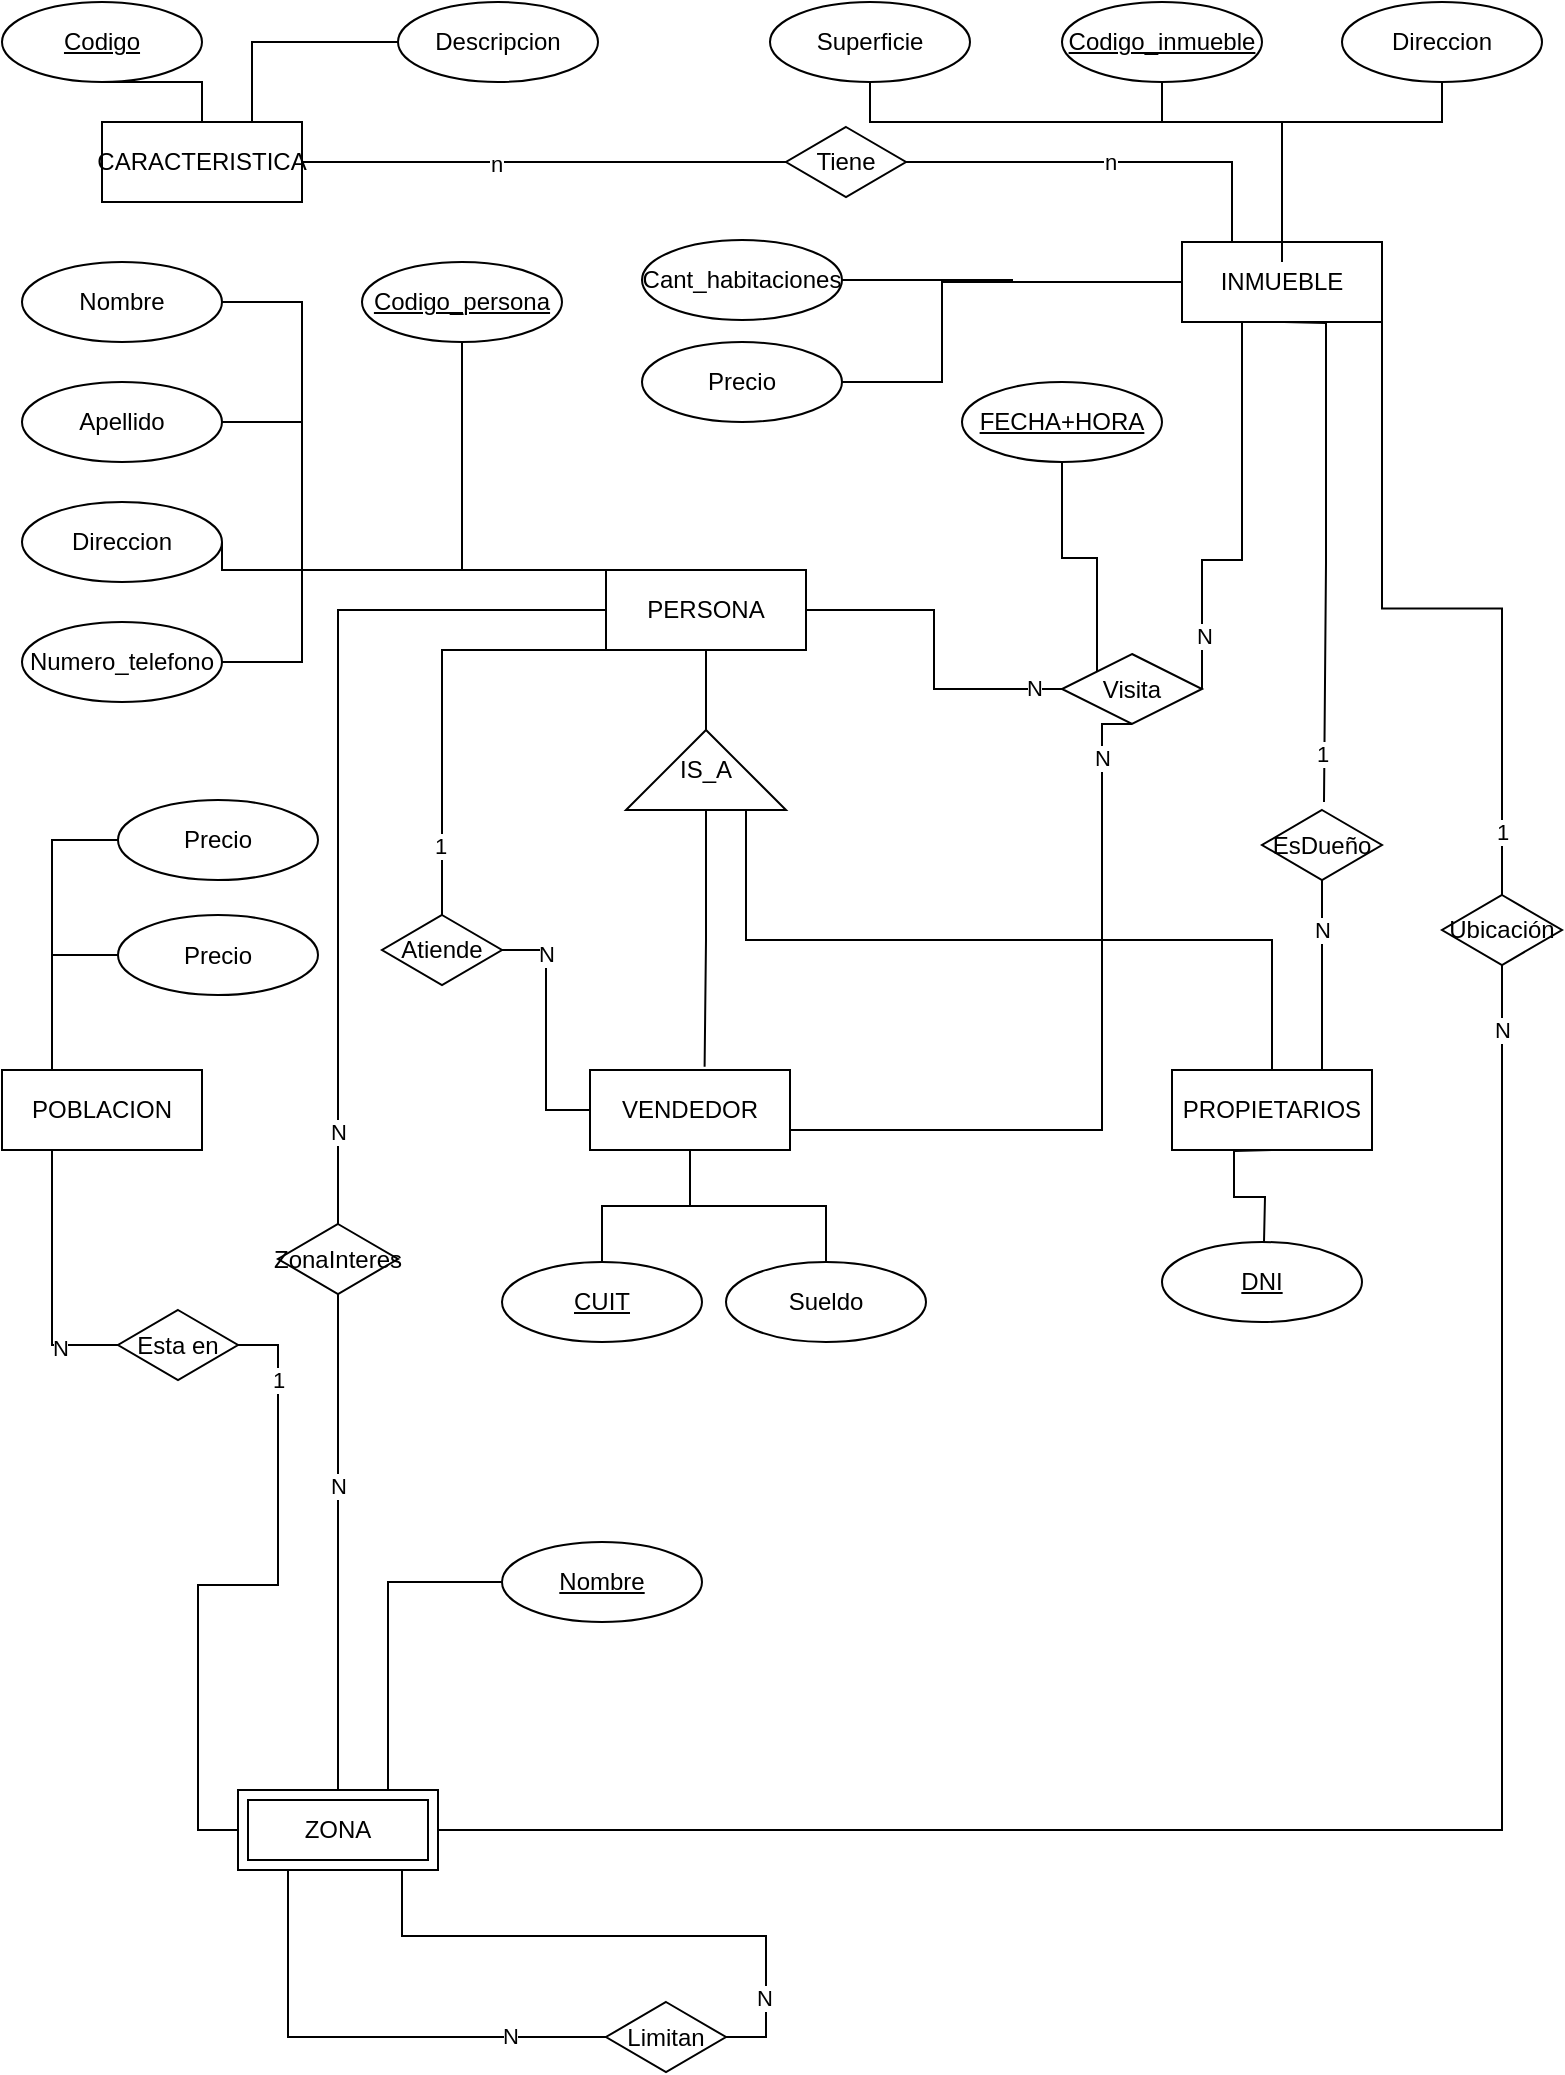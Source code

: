 <mxfile version="20.3.2" type="github">
  <diagram id="NP_N8qcr2ltZjCvs1rOz" name="Página-1">
    <mxGraphModel dx="368" dy="374" grid="1" gridSize="10" guides="1" tooltips="1" connect="1" arrows="1" fold="1" page="1" pageScale="1" pageWidth="827" pageHeight="1169" math="0" shadow="0">
      <root>
        <mxCell id="0" />
        <mxCell id="1" parent="0" />
        <mxCell id="-dudKcpXVjMrAc98z6ol-25" value="n" style="edgeStyle=orthogonalEdgeStyle;rounded=0;orthogonalLoop=1;jettySize=auto;html=1;exitX=0.25;exitY=0;exitDx=0;exitDy=0;entryX=1;entryY=0.5;entryDx=0;entryDy=0;endArrow=none;endFill=0;" parent="1" source="-dudKcpXVjMrAc98z6ol-9" target="-dudKcpXVjMrAc98z6ol-24" edge="1">
          <mxGeometry relative="1" as="geometry" />
        </mxCell>
        <mxCell id="XaBfqdG4gY9P0W9cDJJ9-8" style="edgeStyle=orthogonalEdgeStyle;rounded=0;orthogonalLoop=1;jettySize=auto;html=1;exitX=0.5;exitY=1;exitDx=0;exitDy=0;endArrow=none;endFill=0;" edge="1" parent="1">
          <mxGeometry relative="1" as="geometry">
            <mxPoint x="671" y="180" as="sourcePoint" />
            <mxPoint x="691" y="420" as="targetPoint" />
          </mxGeometry>
        </mxCell>
        <mxCell id="XaBfqdG4gY9P0W9cDJJ9-56" value="1" style="edgeLabel;html=1;align=center;verticalAlign=middle;resizable=0;points=[];" vertex="1" connectable="0" parent="XaBfqdG4gY9P0W9cDJJ9-8">
          <mxGeometry x="0.812" y="-1" relative="1" as="geometry">
            <mxPoint as="offset" />
          </mxGeometry>
        </mxCell>
        <mxCell id="XaBfqdG4gY9P0W9cDJJ9-15" style="edgeStyle=orthogonalEdgeStyle;rounded=0;orthogonalLoop=1;jettySize=auto;html=1;exitX=1;exitY=1;exitDx=0;exitDy=0;endArrow=none;endFill=0;" edge="1" parent="1" source="-dudKcpXVjMrAc98z6ol-9" target="XaBfqdG4gY9P0W9cDJJ9-14">
          <mxGeometry relative="1" as="geometry" />
        </mxCell>
        <mxCell id="XaBfqdG4gY9P0W9cDJJ9-50" value="1" style="edgeLabel;html=1;align=center;verticalAlign=middle;resizable=0;points=[];" vertex="1" connectable="0" parent="XaBfqdG4gY9P0W9cDJJ9-15">
          <mxGeometry x="0.769" y="-1" relative="1" as="geometry">
            <mxPoint x="1" y="8" as="offset" />
          </mxGeometry>
        </mxCell>
        <mxCell id="XaBfqdG4gY9P0W9cDJJ9-62" style="edgeStyle=orthogonalEdgeStyle;rounded=0;orthogonalLoop=1;jettySize=auto;html=1;exitX=0.5;exitY=0;exitDx=0;exitDy=0;entryX=0.5;entryY=1;entryDx=0;entryDy=0;endArrow=none;endFill=0;" edge="1" parent="1" source="-dudKcpXVjMrAc98z6ol-9" target="XaBfqdG4gY9P0W9cDJJ9-59">
          <mxGeometry relative="1" as="geometry">
            <Array as="points">
              <mxPoint x="670" y="80" />
              <mxPoint x="464" y="80" />
            </Array>
          </mxGeometry>
        </mxCell>
        <mxCell id="XaBfqdG4gY9P0W9cDJJ9-65" style="edgeStyle=orthogonalEdgeStyle;rounded=0;orthogonalLoop=1;jettySize=auto;html=1;exitX=0;exitY=0.5;exitDx=0;exitDy=0;entryX=1;entryY=0.5;entryDx=0;entryDy=0;endArrow=none;endFill=0;" edge="1" parent="1" source="-dudKcpXVjMrAc98z6ol-9" target="XaBfqdG4gY9P0W9cDJJ9-61">
          <mxGeometry relative="1" as="geometry" />
        </mxCell>
        <mxCell id="-dudKcpXVjMrAc98z6ol-9" value="INMUEBLE" style="whiteSpace=wrap;html=1;align=center;" parent="1" vertex="1">
          <mxGeometry x="620" y="140" width="100" height="40" as="geometry" />
        </mxCell>
        <mxCell id="XaBfqdG4gY9P0W9cDJJ9-22" value="N" style="edgeStyle=orthogonalEdgeStyle;rounded=0;orthogonalLoop=1;jettySize=auto;html=1;exitX=0;exitY=0.5;exitDx=0;exitDy=0;entryX=0.5;entryY=0;entryDx=0;entryDy=0;endArrow=none;endFill=0;" edge="1" parent="1" source="-dudKcpXVjMrAc98z6ol-28" target="XaBfqdG4gY9P0W9cDJJ9-21">
          <mxGeometry x="0.792" relative="1" as="geometry">
            <mxPoint as="offset" />
          </mxGeometry>
        </mxCell>
        <mxCell id="XaBfqdG4gY9P0W9cDJJ9-10" style="edgeStyle=orthogonalEdgeStyle;rounded=0;orthogonalLoop=1;jettySize=auto;html=1;exitX=0.25;exitY=1;exitDx=0;exitDy=0;entryX=0;entryY=0.5;entryDx=0;entryDy=0;endArrow=none;endFill=0;" edge="1" parent="1" source="-dudKcpXVjMrAc98z6ol-11" target="-dudKcpXVjMrAc98z6ol-14">
          <mxGeometry relative="1" as="geometry" />
        </mxCell>
        <mxCell id="XaBfqdG4gY9P0W9cDJJ9-54" value="N" style="edgeLabel;html=1;align=center;verticalAlign=middle;resizable=0;points=[];" vertex="1" connectable="0" parent="XaBfqdG4gY9P0W9cDJJ9-10">
          <mxGeometry x="0.555" y="-1" relative="1" as="geometry">
            <mxPoint as="offset" />
          </mxGeometry>
        </mxCell>
        <mxCell id="XaBfqdG4gY9P0W9cDJJ9-83" style="edgeStyle=orthogonalEdgeStyle;rounded=0;orthogonalLoop=1;jettySize=auto;html=1;exitX=0.25;exitY=0;exitDx=0;exitDy=0;entryX=0;entryY=0.5;entryDx=0;entryDy=0;endArrow=none;endFill=0;" edge="1" parent="1" source="-dudKcpXVjMrAc98z6ol-11" target="XaBfqdG4gY9P0W9cDJJ9-74">
          <mxGeometry relative="1" as="geometry" />
        </mxCell>
        <mxCell id="-dudKcpXVjMrAc98z6ol-11" value="POBLACION" style="whiteSpace=wrap;html=1;align=center;" parent="1" vertex="1">
          <mxGeometry x="30" y="554" width="100" height="40" as="geometry" />
        </mxCell>
        <mxCell id="XaBfqdG4gY9P0W9cDJJ9-18" style="edgeStyle=orthogonalEdgeStyle;rounded=0;orthogonalLoop=1;jettySize=auto;html=1;exitX=0.82;exitY=0.988;exitDx=0;exitDy=0;entryX=1;entryY=0.5;entryDx=0;entryDy=0;endArrow=none;endFill=0;exitPerimeter=0;" edge="1" parent="1" source="-dudKcpXVjMrAc98z6ol-12" target="XaBfqdG4gY9P0W9cDJJ9-17">
          <mxGeometry relative="1" as="geometry" />
        </mxCell>
        <mxCell id="XaBfqdG4gY9P0W9cDJJ9-52" value="N" style="edgeLabel;html=1;align=center;verticalAlign=middle;resizable=0;points=[];" vertex="1" connectable="0" parent="XaBfqdG4gY9P0W9cDJJ9-18">
          <mxGeometry x="0.724" y="-1" relative="1" as="geometry">
            <mxPoint as="offset" />
          </mxGeometry>
        </mxCell>
        <mxCell id="XaBfqdG4gY9P0W9cDJJ9-19" style="edgeStyle=orthogonalEdgeStyle;rounded=0;orthogonalLoop=1;jettySize=auto;html=1;exitX=0.25;exitY=1;exitDx=0;exitDy=0;entryX=0;entryY=0.5;entryDx=0;entryDy=0;endArrow=none;endFill=0;" edge="1" parent="1" source="-dudKcpXVjMrAc98z6ol-12" target="XaBfqdG4gY9P0W9cDJJ9-17">
          <mxGeometry relative="1" as="geometry" />
        </mxCell>
        <mxCell id="XaBfqdG4gY9P0W9cDJJ9-53" value="N" style="edgeLabel;html=1;align=center;verticalAlign=middle;resizable=0;points=[];" vertex="1" connectable="0" parent="XaBfqdG4gY9P0W9cDJJ9-19">
          <mxGeometry x="0.598" y="1" relative="1" as="geometry">
            <mxPoint as="offset" />
          </mxGeometry>
        </mxCell>
        <mxCell id="XaBfqdG4gY9P0W9cDJJ9-94" style="edgeStyle=orthogonalEdgeStyle;rounded=0;orthogonalLoop=1;jettySize=auto;html=1;exitX=0.75;exitY=0;exitDx=0;exitDy=0;entryX=0;entryY=0.5;entryDx=0;entryDy=0;endArrow=none;endFill=0;" edge="1" parent="1" source="-dudKcpXVjMrAc98z6ol-12" target="XaBfqdG4gY9P0W9cDJJ9-93">
          <mxGeometry relative="1" as="geometry" />
        </mxCell>
        <mxCell id="-dudKcpXVjMrAc98z6ol-12" value="ZONA" style="shape=ext;margin=3;double=1;whiteSpace=wrap;html=1;align=center;" parent="1" vertex="1">
          <mxGeometry x="148" y="914" width="100" height="40" as="geometry" />
        </mxCell>
        <mxCell id="XaBfqdG4gY9P0W9cDJJ9-11" style="edgeStyle=orthogonalEdgeStyle;rounded=0;orthogonalLoop=1;jettySize=auto;html=1;exitX=1;exitY=0.5;exitDx=0;exitDy=0;entryX=0;entryY=0.5;entryDx=0;entryDy=0;endArrow=none;endFill=0;" edge="1" parent="1" source="-dudKcpXVjMrAc98z6ol-14" target="-dudKcpXVjMrAc98z6ol-12">
          <mxGeometry relative="1" as="geometry" />
        </mxCell>
        <mxCell id="XaBfqdG4gY9P0W9cDJJ9-55" value="1" style="edgeLabel;html=1;align=center;verticalAlign=middle;resizable=0;points=[];" vertex="1" connectable="0" parent="XaBfqdG4gY9P0W9cDJJ9-11">
          <mxGeometry x="-0.767" relative="1" as="geometry">
            <mxPoint as="offset" />
          </mxGeometry>
        </mxCell>
        <mxCell id="-dudKcpXVjMrAc98z6ol-14" value="Esta en" style="shape=rhombus;perimeter=rhombusPerimeter;whiteSpace=wrap;html=1;align=center;" parent="1" vertex="1">
          <mxGeometry x="88" y="674" width="60" height="35" as="geometry" />
        </mxCell>
        <mxCell id="-dudKcpXVjMrAc98z6ol-16" style="edgeStyle=orthogonalEdgeStyle;rounded=0;orthogonalLoop=1;jettySize=auto;html=1;exitX=0.5;exitY=1;exitDx=0;exitDy=0;" parent="1" source="-dudKcpXVjMrAc98z6ol-11" target="-dudKcpXVjMrAc98z6ol-11" edge="1">
          <mxGeometry relative="1" as="geometry" />
        </mxCell>
        <mxCell id="XaBfqdG4gY9P0W9cDJJ9-76" style="edgeStyle=orthogonalEdgeStyle;rounded=0;orthogonalLoop=1;jettySize=auto;html=1;exitX=0.5;exitY=0;exitDx=0;exitDy=0;entryX=0.5;entryY=1;entryDx=0;entryDy=0;endArrow=none;endFill=0;" edge="1" parent="1" source="-dudKcpXVjMrAc98z6ol-21" target="XaBfqdG4gY9P0W9cDJJ9-67">
          <mxGeometry relative="1" as="geometry" />
        </mxCell>
        <mxCell id="XaBfqdG4gY9P0W9cDJJ9-77" style="edgeStyle=orthogonalEdgeStyle;rounded=0;orthogonalLoop=1;jettySize=auto;html=1;exitX=0.75;exitY=0;exitDx=0;exitDy=0;entryX=0;entryY=0.5;entryDx=0;entryDy=0;endArrow=none;endFill=0;" edge="1" parent="1" source="-dudKcpXVjMrAc98z6ol-21" target="XaBfqdG4gY9P0W9cDJJ9-68">
          <mxGeometry relative="1" as="geometry" />
        </mxCell>
        <mxCell id="-dudKcpXVjMrAc98z6ol-21" value="CARACTERISTICA" style="whiteSpace=wrap;html=1;align=center;" parent="1" vertex="1">
          <mxGeometry x="80" y="80" width="100" height="40" as="geometry" />
        </mxCell>
        <mxCell id="-dudKcpXVjMrAc98z6ol-26" style="edgeStyle=orthogonalEdgeStyle;rounded=0;orthogonalLoop=1;jettySize=auto;html=1;entryX=1;entryY=0.5;entryDx=0;entryDy=0;endArrow=none;endFill=0;" parent="1" source="-dudKcpXVjMrAc98z6ol-24" target="-dudKcpXVjMrAc98z6ol-21" edge="1">
          <mxGeometry relative="1" as="geometry" />
        </mxCell>
        <mxCell id="-dudKcpXVjMrAc98z6ol-27" value="n" style="edgeLabel;html=1;align=center;verticalAlign=middle;resizable=0;points=[];" parent="-dudKcpXVjMrAc98z6ol-26" vertex="1" connectable="0">
          <mxGeometry x="0.197" y="1" relative="1" as="geometry">
            <mxPoint as="offset" />
          </mxGeometry>
        </mxCell>
        <mxCell id="-dudKcpXVjMrAc98z6ol-24" value="Tiene" style="shape=rhombus;perimeter=rhombusPerimeter;whiteSpace=wrap;html=1;align=center;" parent="1" vertex="1">
          <mxGeometry x="422" y="82.5" width="60" height="35" as="geometry" />
        </mxCell>
        <mxCell id="-dudKcpXVjMrAc98z6ol-43" style="edgeStyle=orthogonalEdgeStyle;rounded=0;orthogonalLoop=1;jettySize=auto;html=1;entryX=1;entryY=0.5;entryDx=0;entryDy=0;endArrow=none;endFill=0;" parent="1" source="-dudKcpXVjMrAc98z6ol-28" target="-dudKcpXVjMrAc98z6ol-40" edge="1">
          <mxGeometry relative="1" as="geometry" />
        </mxCell>
        <mxCell id="XaBfqdG4gY9P0W9cDJJ9-78" style="edgeStyle=orthogonalEdgeStyle;rounded=0;orthogonalLoop=1;jettySize=auto;html=1;exitX=0;exitY=0;exitDx=0;exitDy=0;entryX=1;entryY=0.5;entryDx=0;entryDy=0;endArrow=none;endFill=0;" edge="1" parent="1" source="-dudKcpXVjMrAc98z6ol-28" target="XaBfqdG4gY9P0W9cDJJ9-73">
          <mxGeometry relative="1" as="geometry">
            <Array as="points">
              <mxPoint x="180" y="304" />
              <mxPoint x="180" y="170" />
            </Array>
          </mxGeometry>
        </mxCell>
        <mxCell id="XaBfqdG4gY9P0W9cDJJ9-79" style="edgeStyle=orthogonalEdgeStyle;rounded=0;orthogonalLoop=1;jettySize=auto;html=1;exitX=0;exitY=0;exitDx=0;exitDy=0;entryX=1;entryY=0.5;entryDx=0;entryDy=0;endArrow=none;endFill=0;" edge="1" parent="1" source="-dudKcpXVjMrAc98z6ol-28" target="XaBfqdG4gY9P0W9cDJJ9-72">
          <mxGeometry relative="1" as="geometry">
            <Array as="points">
              <mxPoint x="180" y="304" />
              <mxPoint x="180" y="230" />
            </Array>
          </mxGeometry>
        </mxCell>
        <mxCell id="XaBfqdG4gY9P0W9cDJJ9-80" style="edgeStyle=orthogonalEdgeStyle;rounded=0;orthogonalLoop=1;jettySize=auto;html=1;exitX=0;exitY=0;exitDx=0;exitDy=0;entryX=1;entryY=0.5;entryDx=0;entryDy=0;endArrow=none;endFill=0;" edge="1" parent="1" source="-dudKcpXVjMrAc98z6ol-28" target="XaBfqdG4gY9P0W9cDJJ9-71">
          <mxGeometry relative="1" as="geometry">
            <Array as="points">
              <mxPoint x="140" y="304" />
            </Array>
          </mxGeometry>
        </mxCell>
        <mxCell id="XaBfqdG4gY9P0W9cDJJ9-81" style="edgeStyle=orthogonalEdgeStyle;rounded=0;orthogonalLoop=1;jettySize=auto;html=1;exitX=0;exitY=0;exitDx=0;exitDy=0;entryX=0.5;entryY=1;entryDx=0;entryDy=0;endArrow=none;endFill=0;" edge="1" parent="1" source="-dudKcpXVjMrAc98z6ol-28" target="XaBfqdG4gY9P0W9cDJJ9-70">
          <mxGeometry relative="1" as="geometry">
            <Array as="points">
              <mxPoint x="260" y="304" />
            </Array>
          </mxGeometry>
        </mxCell>
        <mxCell id="XaBfqdG4gY9P0W9cDJJ9-82" style="edgeStyle=orthogonalEdgeStyle;rounded=0;orthogonalLoop=1;jettySize=auto;html=1;exitX=0;exitY=0;exitDx=0;exitDy=0;entryX=1;entryY=0.5;entryDx=0;entryDy=0;endArrow=none;endFill=0;" edge="1" parent="1" source="-dudKcpXVjMrAc98z6ol-28" target="XaBfqdG4gY9P0W9cDJJ9-69">
          <mxGeometry relative="1" as="geometry">
            <Array as="points">
              <mxPoint x="180" y="304" />
              <mxPoint x="180" y="350" />
            </Array>
          </mxGeometry>
        </mxCell>
        <mxCell id="-dudKcpXVjMrAc98z6ol-28" value="PERSONA" style="whiteSpace=wrap;html=1;align=center;" parent="1" vertex="1">
          <mxGeometry x="332" y="304" width="100" height="40" as="geometry" />
        </mxCell>
        <mxCell id="-dudKcpXVjMrAc98z6ol-45" style="edgeStyle=orthogonalEdgeStyle;rounded=0;orthogonalLoop=1;jettySize=auto;html=1;exitX=0;exitY=0.5;exitDx=0;exitDy=0;entryX=0.573;entryY=-0.04;entryDx=0;entryDy=0;entryPerimeter=0;endArrow=none;endFill=0;" parent="1" source="-dudKcpXVjMrAc98z6ol-40" target="-dudKcpXVjMrAc98z6ol-41" edge="1">
          <mxGeometry relative="1" as="geometry" />
        </mxCell>
        <mxCell id="-dudKcpXVjMrAc98z6ol-46" style="edgeStyle=orthogonalEdgeStyle;rounded=0;orthogonalLoop=1;jettySize=auto;html=1;exitX=0;exitY=0.75;exitDx=0;exitDy=0;entryX=0.5;entryY=0;entryDx=0;entryDy=0;endArrow=none;endFill=0;" parent="1" source="-dudKcpXVjMrAc98z6ol-40" target="-dudKcpXVjMrAc98z6ol-42" edge="1">
          <mxGeometry relative="1" as="geometry" />
        </mxCell>
        <mxCell id="-dudKcpXVjMrAc98z6ol-40" value="IS_A" style="triangle;whiteSpace=wrap;html=1;direction=north;" parent="1" vertex="1">
          <mxGeometry x="342" y="384" width="80" height="40" as="geometry" />
        </mxCell>
        <mxCell id="XaBfqdG4gY9P0W9cDJJ9-88" style="edgeStyle=orthogonalEdgeStyle;rounded=0;orthogonalLoop=1;jettySize=auto;html=1;exitX=0.5;exitY=1;exitDx=0;exitDy=0;entryX=0.5;entryY=0;entryDx=0;entryDy=0;endArrow=none;endFill=0;" edge="1" parent="1" source="-dudKcpXVjMrAc98z6ol-41" target="XaBfqdG4gY9P0W9cDJJ9-86">
          <mxGeometry relative="1" as="geometry" />
        </mxCell>
        <mxCell id="XaBfqdG4gY9P0W9cDJJ9-90" style="edgeStyle=orthogonalEdgeStyle;rounded=0;orthogonalLoop=1;jettySize=auto;html=1;exitX=0.5;exitY=1;exitDx=0;exitDy=0;entryX=0.5;entryY=0;entryDx=0;entryDy=0;endArrow=none;endFill=0;" edge="1" parent="1" source="-dudKcpXVjMrAc98z6ol-41" target="XaBfqdG4gY9P0W9cDJJ9-87">
          <mxGeometry relative="1" as="geometry" />
        </mxCell>
        <mxCell id="-dudKcpXVjMrAc98z6ol-41" value="VENDEDOR" style="whiteSpace=wrap;html=1;align=center;" parent="1" vertex="1">
          <mxGeometry x="324" y="554" width="100" height="40" as="geometry" />
        </mxCell>
        <mxCell id="XaBfqdG4gY9P0W9cDJJ9-92" style="edgeStyle=orthogonalEdgeStyle;rounded=0;orthogonalLoop=1;jettySize=auto;html=1;exitX=0.5;exitY=1;exitDx=0;exitDy=0;entryX=0.5;entryY=0;entryDx=0;entryDy=0;endArrow=none;endFill=0;" edge="1" parent="1">
          <mxGeometry relative="1" as="geometry">
            <mxPoint x="666" y="594" as="sourcePoint" />
            <mxPoint x="661" y="640" as="targetPoint" />
          </mxGeometry>
        </mxCell>
        <mxCell id="-dudKcpXVjMrAc98z6ol-42" value="PROPIETARIOS" style="whiteSpace=wrap;html=1;align=center;" parent="1" vertex="1">
          <mxGeometry x="615" y="554" width="100" height="40" as="geometry" />
        </mxCell>
        <mxCell id="4Kdn3yP0D2weRfSzsZV8-6" style="edgeStyle=orthogonalEdgeStyle;rounded=0;orthogonalLoop=1;jettySize=auto;html=1;exitX=1;exitY=0.5;exitDx=0;exitDy=0;entryX=0;entryY=0.5;entryDx=0;entryDy=0;endArrow=none;endFill=0;" parent="1" source="4Kdn3yP0D2weRfSzsZV8-3" target="-dudKcpXVjMrAc98z6ol-41" edge="1">
          <mxGeometry relative="1" as="geometry" />
        </mxCell>
        <mxCell id="XaBfqdG4gY9P0W9cDJJ9-43" value="N" style="edgeLabel;html=1;align=center;verticalAlign=middle;resizable=0;points=[];" vertex="1" connectable="0" parent="4Kdn3yP0D2weRfSzsZV8-6">
          <mxGeometry x="-0.612" relative="1" as="geometry">
            <mxPoint as="offset" />
          </mxGeometry>
        </mxCell>
        <mxCell id="XaBfqdG4gY9P0W9cDJJ9-41" style="edgeStyle=orthogonalEdgeStyle;rounded=0;orthogonalLoop=1;jettySize=auto;html=1;exitX=0.5;exitY=0;exitDx=0;exitDy=0;entryX=0;entryY=1;entryDx=0;entryDy=0;endArrow=none;endFill=0;" edge="1" parent="1" source="4Kdn3yP0D2weRfSzsZV8-3" target="-dudKcpXVjMrAc98z6ol-28">
          <mxGeometry relative="1" as="geometry">
            <Array as="points">
              <mxPoint x="250" y="344" />
            </Array>
          </mxGeometry>
        </mxCell>
        <mxCell id="XaBfqdG4gY9P0W9cDJJ9-42" value="1" style="edgeLabel;html=1;align=center;verticalAlign=middle;resizable=0;points=[];" vertex="1" connectable="0" parent="XaBfqdG4gY9P0W9cDJJ9-41">
          <mxGeometry x="-0.68" y="1" relative="1" as="geometry">
            <mxPoint as="offset" />
          </mxGeometry>
        </mxCell>
        <mxCell id="4Kdn3yP0D2weRfSzsZV8-3" value="Atiende" style="shape=rhombus;perimeter=rhombusPerimeter;whiteSpace=wrap;html=1;align=center;" parent="1" vertex="1">
          <mxGeometry x="220" y="476.5" width="60" height="35" as="geometry" />
        </mxCell>
        <mxCell id="XaBfqdG4gY9P0W9cDJJ9-47" style="edgeStyle=orthogonalEdgeStyle;rounded=0;orthogonalLoop=1;jettySize=auto;html=1;exitX=0.5;exitY=1;exitDx=0;exitDy=0;entryX=0.75;entryY=0;entryDx=0;entryDy=0;endArrow=none;endFill=0;" edge="1" parent="1" source="XaBfqdG4gY9P0W9cDJJ9-3" target="-dudKcpXVjMrAc98z6ol-42">
          <mxGeometry relative="1" as="geometry" />
        </mxCell>
        <mxCell id="XaBfqdG4gY9P0W9cDJJ9-48" value="N" style="edgeLabel;html=1;align=center;verticalAlign=middle;resizable=0;points=[];" vertex="1" connectable="0" parent="XaBfqdG4gY9P0W9cDJJ9-47">
          <mxGeometry x="-0.672" relative="1" as="geometry">
            <mxPoint y="9" as="offset" />
          </mxGeometry>
        </mxCell>
        <mxCell id="XaBfqdG4gY9P0W9cDJJ9-3" value="EsDueño" style="shape=rhombus;perimeter=rhombusPerimeter;whiteSpace=wrap;html=1;align=center;" vertex="1" parent="1">
          <mxGeometry x="660" y="424" width="60" height="35" as="geometry" />
        </mxCell>
        <mxCell id="XaBfqdG4gY9P0W9cDJJ9-16" style="edgeStyle=orthogonalEdgeStyle;rounded=0;orthogonalLoop=1;jettySize=auto;html=1;exitX=0.5;exitY=1;exitDx=0;exitDy=0;entryX=1;entryY=0.5;entryDx=0;entryDy=0;endArrow=none;endFill=0;" edge="1" parent="1" source="XaBfqdG4gY9P0W9cDJJ9-14" target="-dudKcpXVjMrAc98z6ol-12">
          <mxGeometry relative="1" as="geometry" />
        </mxCell>
        <mxCell id="XaBfqdG4gY9P0W9cDJJ9-51" value="N" style="edgeLabel;html=1;align=center;verticalAlign=middle;resizable=0;points=[];" vertex="1" connectable="0" parent="XaBfqdG4gY9P0W9cDJJ9-16">
          <mxGeometry x="-0.934" relative="1" as="geometry">
            <mxPoint as="offset" />
          </mxGeometry>
        </mxCell>
        <mxCell id="XaBfqdG4gY9P0W9cDJJ9-14" value="Ubicación" style="shape=rhombus;perimeter=rhombusPerimeter;whiteSpace=wrap;html=1;align=center;" vertex="1" parent="1">
          <mxGeometry x="750" y="466.5" width="60" height="35" as="geometry" />
        </mxCell>
        <mxCell id="XaBfqdG4gY9P0W9cDJJ9-17" value="Limitan" style="shape=rhombus;perimeter=rhombusPerimeter;whiteSpace=wrap;html=1;align=center;" vertex="1" parent="1">
          <mxGeometry x="332" y="1020" width="60" height="35" as="geometry" />
        </mxCell>
        <mxCell id="XaBfqdG4gY9P0W9cDJJ9-39" style="edgeStyle=orthogonalEdgeStyle;rounded=0;orthogonalLoop=1;jettySize=auto;html=1;exitX=0.5;exitY=1;exitDx=0;exitDy=0;entryX=0.5;entryY=0;entryDx=0;entryDy=0;endArrow=none;endFill=0;" edge="1" parent="1" source="XaBfqdG4gY9P0W9cDJJ9-21" target="-dudKcpXVjMrAc98z6ol-12">
          <mxGeometry relative="1" as="geometry" />
        </mxCell>
        <mxCell id="XaBfqdG4gY9P0W9cDJJ9-40" value="N" style="edgeLabel;html=1;align=center;verticalAlign=middle;resizable=0;points=[];" vertex="1" connectable="0" parent="XaBfqdG4gY9P0W9cDJJ9-39">
          <mxGeometry x="-0.23" relative="1" as="geometry">
            <mxPoint as="offset" />
          </mxGeometry>
        </mxCell>
        <mxCell id="XaBfqdG4gY9P0W9cDJJ9-21" value="ZonaInteres" style="shape=rhombus;perimeter=rhombusPerimeter;whiteSpace=wrap;html=1;align=center;" vertex="1" parent="1">
          <mxGeometry x="168" y="631" width="60" height="35" as="geometry" />
        </mxCell>
        <mxCell id="XaBfqdG4gY9P0W9cDJJ9-27" style="edgeStyle=orthogonalEdgeStyle;rounded=0;orthogonalLoop=1;jettySize=auto;html=1;exitX=0;exitY=0.5;exitDx=0;exitDy=0;entryX=1;entryY=0.5;entryDx=0;entryDy=0;endArrow=none;endFill=0;" edge="1" parent="1" source="XaBfqdG4gY9P0W9cDJJ9-26" target="-dudKcpXVjMrAc98z6ol-28">
          <mxGeometry relative="1" as="geometry" />
        </mxCell>
        <mxCell id="XaBfqdG4gY9P0W9cDJJ9-45" value="N" style="edgeLabel;html=1;align=center;verticalAlign=middle;resizable=0;points=[];" vertex="1" connectable="0" parent="XaBfqdG4gY9P0W9cDJJ9-27">
          <mxGeometry x="-0.831" y="-1" relative="1" as="geometry">
            <mxPoint as="offset" />
          </mxGeometry>
        </mxCell>
        <mxCell id="XaBfqdG4gY9P0W9cDJJ9-28" style="edgeStyle=orthogonalEdgeStyle;rounded=0;orthogonalLoop=1;jettySize=auto;html=1;exitX=0.5;exitY=1;exitDx=0;exitDy=0;entryX=1;entryY=0.75;entryDx=0;entryDy=0;endArrow=none;endFill=0;" edge="1" parent="1" source="XaBfqdG4gY9P0W9cDJJ9-26" target="-dudKcpXVjMrAc98z6ol-41">
          <mxGeometry relative="1" as="geometry">
            <Array as="points">
              <mxPoint x="580" y="584" />
            </Array>
          </mxGeometry>
        </mxCell>
        <mxCell id="XaBfqdG4gY9P0W9cDJJ9-44" value="N" style="edgeLabel;html=1;align=center;verticalAlign=middle;resizable=0;points=[];" vertex="1" connectable="0" parent="XaBfqdG4gY9P0W9cDJJ9-28">
          <mxGeometry x="-0.913" y="-2" relative="1" as="geometry">
            <mxPoint x="2" y="15" as="offset" />
          </mxGeometry>
        </mxCell>
        <mxCell id="XaBfqdG4gY9P0W9cDJJ9-29" style="edgeStyle=orthogonalEdgeStyle;rounded=0;orthogonalLoop=1;jettySize=auto;html=1;exitX=1;exitY=0.5;exitDx=0;exitDy=0;entryX=0;entryY=1;entryDx=0;entryDy=0;endArrow=none;endFill=0;" edge="1" parent="1" source="XaBfqdG4gY9P0W9cDJJ9-26" target="-dudKcpXVjMrAc98z6ol-9">
          <mxGeometry relative="1" as="geometry">
            <Array as="points">
              <mxPoint x="650" y="299" />
              <mxPoint x="650" y="180" />
            </Array>
          </mxGeometry>
        </mxCell>
        <mxCell id="XaBfqdG4gY9P0W9cDJJ9-46" value="N" style="edgeLabel;html=1;align=center;verticalAlign=middle;resizable=0;points=[];" vertex="1" connectable="0" parent="XaBfqdG4gY9P0W9cDJJ9-29">
          <mxGeometry x="-0.764" y="-2" relative="1" as="geometry">
            <mxPoint x="-1" y="1" as="offset" />
          </mxGeometry>
        </mxCell>
        <mxCell id="XaBfqdG4gY9P0W9cDJJ9-31" style="edgeStyle=orthogonalEdgeStyle;rounded=0;orthogonalLoop=1;jettySize=auto;html=1;exitX=0;exitY=1;exitDx=0;exitDy=0;endArrow=none;endFill=0;entryX=0.5;entryY=1;entryDx=0;entryDy=0;" edge="1" parent="1" source="XaBfqdG4gY9P0W9cDJJ9-26" target="XaBfqdG4gY9P0W9cDJJ9-30">
          <mxGeometry relative="1" as="geometry">
            <mxPoint x="560.0" y="314.0" as="targetPoint" />
          </mxGeometry>
        </mxCell>
        <mxCell id="XaBfqdG4gY9P0W9cDJJ9-26" value="Visita" style="shape=rhombus;perimeter=rhombusPerimeter;whiteSpace=wrap;html=1;align=center;" vertex="1" parent="1">
          <mxGeometry x="560" y="346" width="70" height="35" as="geometry" />
        </mxCell>
        <mxCell id="XaBfqdG4gY9P0W9cDJJ9-30" value="&lt;u&gt;FECHA+HORA&lt;/u&gt;" style="ellipse;whiteSpace=wrap;html=1;align=center;" vertex="1" parent="1">
          <mxGeometry x="510" y="210" width="100" height="40" as="geometry" />
        </mxCell>
        <mxCell id="XaBfqdG4gY9P0W9cDJJ9-63" style="edgeStyle=orthogonalEdgeStyle;rounded=0;orthogonalLoop=1;jettySize=auto;html=1;exitX=0.5;exitY=1;exitDx=0;exitDy=0;entryX=0.5;entryY=0;entryDx=0;entryDy=0;endArrow=none;endFill=0;" edge="1" parent="1" source="XaBfqdG4gY9P0W9cDJJ9-57" target="-dudKcpXVjMrAc98z6ol-9">
          <mxGeometry relative="1" as="geometry">
            <Array as="points">
              <mxPoint x="610" y="80" />
              <mxPoint x="670" y="80" />
            </Array>
          </mxGeometry>
        </mxCell>
        <mxCell id="XaBfqdG4gY9P0W9cDJJ9-57" value="&lt;u&gt;Codigo_inmueble&lt;/u&gt;" style="ellipse;whiteSpace=wrap;html=1;align=center;" vertex="1" parent="1">
          <mxGeometry x="560" y="20" width="100" height="40" as="geometry" />
        </mxCell>
        <mxCell id="XaBfqdG4gY9P0W9cDJJ9-64" style="edgeStyle=orthogonalEdgeStyle;rounded=0;orthogonalLoop=1;jettySize=auto;html=1;exitX=0.5;exitY=1;exitDx=0;exitDy=0;endArrow=none;endFill=0;" edge="1" parent="1" source="XaBfqdG4gY9P0W9cDJJ9-58">
          <mxGeometry relative="1" as="geometry">
            <mxPoint x="670" y="150" as="targetPoint" />
            <mxPoint x="750" y="80" as="sourcePoint" />
            <Array as="points">
              <mxPoint x="750" y="80" />
              <mxPoint x="670" y="80" />
            </Array>
          </mxGeometry>
        </mxCell>
        <mxCell id="XaBfqdG4gY9P0W9cDJJ9-58" value="Direccion" style="ellipse;whiteSpace=wrap;html=1;align=center;" vertex="1" parent="1">
          <mxGeometry x="700" y="20" width="100" height="40" as="geometry" />
        </mxCell>
        <mxCell id="XaBfqdG4gY9P0W9cDJJ9-59" value="Superficie" style="ellipse;whiteSpace=wrap;html=1;align=center;" vertex="1" parent="1">
          <mxGeometry x="414" y="20" width="100" height="40" as="geometry" />
        </mxCell>
        <mxCell id="XaBfqdG4gY9P0W9cDJJ9-66" style="edgeStyle=orthogonalEdgeStyle;rounded=0;orthogonalLoop=1;jettySize=auto;html=1;exitX=1;exitY=0.5;exitDx=0;exitDy=0;entryX=0;entryY=0.5;entryDx=0;entryDy=0;endArrow=none;endFill=0;" edge="1" parent="1" source="XaBfqdG4gY9P0W9cDJJ9-60" target="-dudKcpXVjMrAc98z6ol-9">
          <mxGeometry relative="1" as="geometry">
            <Array as="points">
              <mxPoint x="500" y="210" />
              <mxPoint x="500" y="160" />
            </Array>
          </mxGeometry>
        </mxCell>
        <mxCell id="XaBfqdG4gY9P0W9cDJJ9-60" value="Precio" style="ellipse;whiteSpace=wrap;html=1;align=center;" vertex="1" parent="1">
          <mxGeometry x="350" y="190" width="100" height="40" as="geometry" />
        </mxCell>
        <mxCell id="XaBfqdG4gY9P0W9cDJJ9-61" value="Cant_habitaciones" style="ellipse;whiteSpace=wrap;html=1;align=center;" vertex="1" parent="1">
          <mxGeometry x="350" y="139" width="100" height="40" as="geometry" />
        </mxCell>
        <mxCell id="XaBfqdG4gY9P0W9cDJJ9-67" value="&lt;u&gt;Codigo&lt;/u&gt;" style="ellipse;whiteSpace=wrap;html=1;align=center;" vertex="1" parent="1">
          <mxGeometry x="30" y="20" width="100" height="40" as="geometry" />
        </mxCell>
        <mxCell id="XaBfqdG4gY9P0W9cDJJ9-68" value="Descripcion" style="ellipse;whiteSpace=wrap;html=1;align=center;" vertex="1" parent="1">
          <mxGeometry x="228" y="20" width="100" height="40" as="geometry" />
        </mxCell>
        <mxCell id="XaBfqdG4gY9P0W9cDJJ9-69" value="Numero_telefono" style="ellipse;whiteSpace=wrap;html=1;align=center;" vertex="1" parent="1">
          <mxGeometry x="40" y="330" width="100" height="40" as="geometry" />
        </mxCell>
        <mxCell id="XaBfqdG4gY9P0W9cDJJ9-70" value="&lt;u&gt;Codigo_persona&lt;/u&gt;" style="ellipse;whiteSpace=wrap;html=1;align=center;" vertex="1" parent="1">
          <mxGeometry x="210" y="150" width="100" height="40" as="geometry" />
        </mxCell>
        <mxCell id="XaBfqdG4gY9P0W9cDJJ9-71" value="Direccion" style="ellipse;whiteSpace=wrap;html=1;align=center;" vertex="1" parent="1">
          <mxGeometry x="40" y="270" width="100" height="40" as="geometry" />
        </mxCell>
        <mxCell id="XaBfqdG4gY9P0W9cDJJ9-72" value="Apellido" style="ellipse;whiteSpace=wrap;html=1;align=center;" vertex="1" parent="1">
          <mxGeometry x="40" y="210" width="100" height="40" as="geometry" />
        </mxCell>
        <mxCell id="XaBfqdG4gY9P0W9cDJJ9-73" value="Nombre" style="ellipse;whiteSpace=wrap;html=1;align=center;" vertex="1" parent="1">
          <mxGeometry x="40" y="150" width="100" height="40" as="geometry" />
        </mxCell>
        <mxCell id="XaBfqdG4gY9P0W9cDJJ9-74" value="Precio" style="ellipse;whiteSpace=wrap;html=1;align=center;" vertex="1" parent="1">
          <mxGeometry x="88" y="476.5" width="100" height="40" as="geometry" />
        </mxCell>
        <mxCell id="XaBfqdG4gY9P0W9cDJJ9-85" style="edgeStyle=orthogonalEdgeStyle;rounded=0;orthogonalLoop=1;jettySize=auto;html=1;exitX=0;exitY=0.5;exitDx=0;exitDy=0;entryX=0.25;entryY=0;entryDx=0;entryDy=0;endArrow=none;endFill=0;" edge="1" parent="1" source="XaBfqdG4gY9P0W9cDJJ9-75" target="-dudKcpXVjMrAc98z6ol-11">
          <mxGeometry relative="1" as="geometry" />
        </mxCell>
        <mxCell id="XaBfqdG4gY9P0W9cDJJ9-75" value="Precio" style="ellipse;whiteSpace=wrap;html=1;align=center;" vertex="1" parent="1">
          <mxGeometry x="88" y="419" width="100" height="40" as="geometry" />
        </mxCell>
        <mxCell id="XaBfqdG4gY9P0W9cDJJ9-86" value="&lt;u&gt;CUIT&lt;/u&gt;" style="ellipse;whiteSpace=wrap;html=1;align=center;" vertex="1" parent="1">
          <mxGeometry x="280" y="650" width="100" height="40" as="geometry" />
        </mxCell>
        <mxCell id="XaBfqdG4gY9P0W9cDJJ9-87" value="Sueldo" style="ellipse;whiteSpace=wrap;html=1;align=center;" vertex="1" parent="1">
          <mxGeometry x="392" y="650" width="100" height="40" as="geometry" />
        </mxCell>
        <mxCell id="XaBfqdG4gY9P0W9cDJJ9-91" value="&lt;u&gt;DNI&lt;/u&gt;" style="ellipse;whiteSpace=wrap;html=1;align=center;" vertex="1" parent="1">
          <mxGeometry x="610" y="640" width="100" height="40" as="geometry" />
        </mxCell>
        <mxCell id="XaBfqdG4gY9P0W9cDJJ9-93" value="&lt;u&gt;Nombre&lt;/u&gt;" style="ellipse;whiteSpace=wrap;html=1;align=center;" vertex="1" parent="1">
          <mxGeometry x="280" y="790" width="100" height="40" as="geometry" />
        </mxCell>
      </root>
    </mxGraphModel>
  </diagram>
</mxfile>
